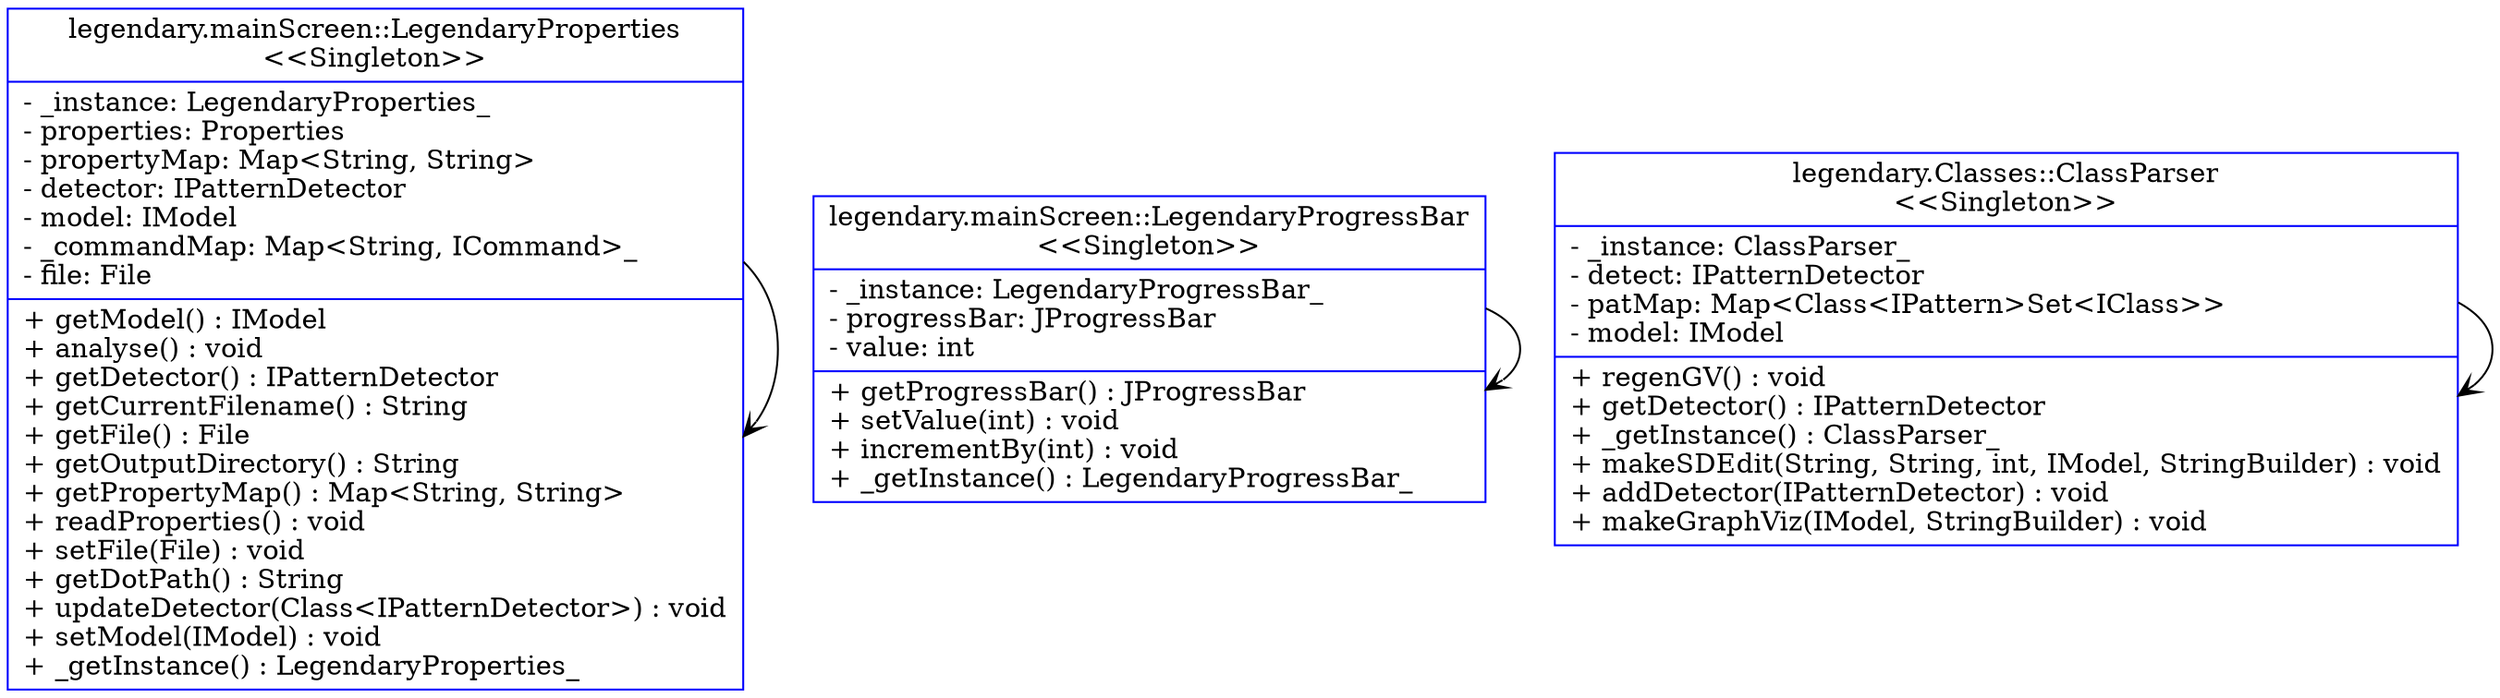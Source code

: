 digraph G{
	node [shape = "record"]
legendarymainScreenLegendaryProperties [
	label = "{legendary.mainScreen::LegendaryProperties\n\<\<Singleton\>\>|
	- _instance: LegendaryProperties_\l
	- properties: Properties\l
	- propertyMap: Map\<String, String\>\l
	- detector: IPatternDetector\l
	- model: IModel\l
	- _commandMap: Map\<String, ICommand\>_\l
	- file: File\l
	|
	+ getModel() : IModel\l
	+ analyse() : void\l
	+ getDetector() : IPatternDetector\l
	+ getCurrentFilename() : String\l
	+ getFile() : File\l
	+ getOutputDirectory() : String\l
	+ getPropertyMap() : Map\<String, String\>\l
	+ readProperties() : void\l
	+ setFile(File) : void\l
	+ getDotPath() : String\l
	+ updateDetector(Class\<IPatternDetector\>) : void\l
	+ setModel(IModel) : void\l
	+ _getInstance() : LegendaryProperties_\l
	}"
	color = blue]
legendarymainScreenLegendaryProgressBar [
	label = "{legendary.mainScreen::LegendaryProgressBar\n\<\<Singleton\>\>|
	- _instance: LegendaryProgressBar_\l
	- progressBar: JProgressBar\l
	- value: int\l
	|
	+ getProgressBar() : JProgressBar\l
	+ setValue(int) : void\l
	+ incrementBy(int) : void\l
	+ _getInstance() : LegendaryProgressBar_\l
	}"
	color = blue]
legendaryClassesClassParser [
	label = "{legendary.Classes::ClassParser\n\<\<Singleton\>\>|
	- _instance: ClassParser_\l
	- detect: IPatternDetector\l
	- patMap: Map\<Class\<IPattern\>Set\<IClass\>\>\l
	- model: IModel\l
	|
	+ regenGV() : void\l
	+ getDetector() : IPatternDetector\l
	+ _getInstance() : ClassParser_\l
	+ makeSDEdit(String, String, int, IModel, StringBuilder) : void\l
	+ addDetector(IPatternDetector) : void\l
	+ makeGraphViz(IModel, StringBuilder) : void\l
	}"
	color = blue]
	edge [style = "solid"] [arrowhead = "open"]
	[label = ""]legendarymainScreenLegendaryProperties->legendarymainScreenLegendaryProperties
	edge [style = "solid"] [arrowhead = "open"]
	[label = ""]legendarymainScreenLegendaryProgressBar->legendarymainScreenLegendaryProgressBar
	edge [style = "solid"] [arrowhead = "open"]
	[label = ""]legendaryClassesClassParser->legendaryClassesClassParser
}